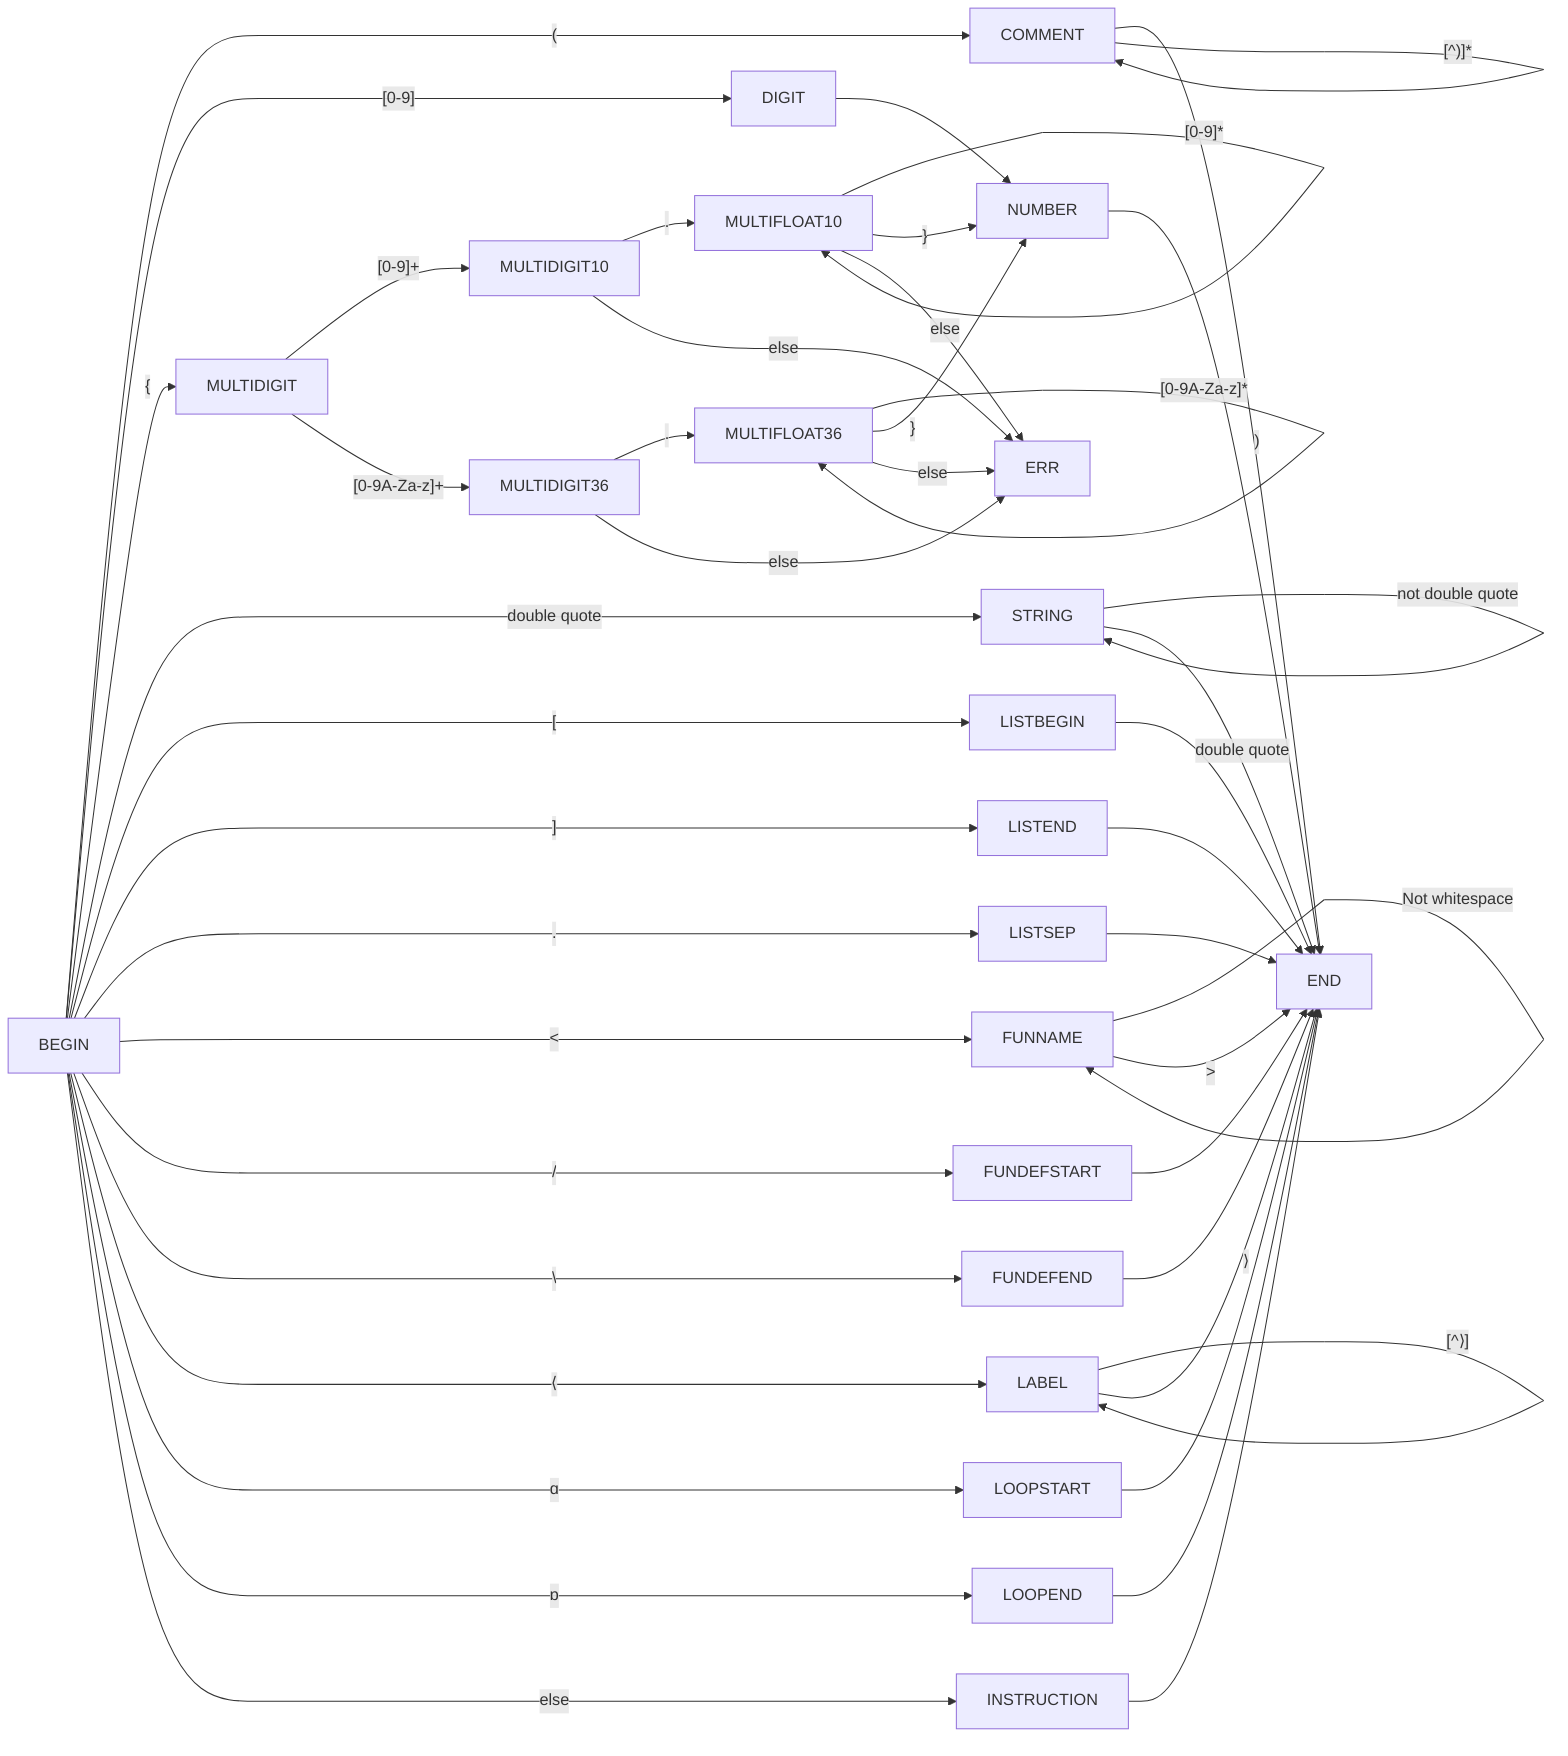 graph LR
    BEGIN -- "(" --> COMMENT -- ")" --> END
    COMMENT -- "[^)]*" --> COMMENT
    %% any number of non-) characters

    %% Numbers
    BEGIN -- "[0-9]" --> DIGIT
    BEGIN -- "{" --> MULTIDIGIT
    DIGIT --> NUMBER
    MULTIDIGIT -- "[0-9]+" --> MULTIDIGIT10
    MULTIDIGIT -- "[0-9A-Za-z]+" --> MULTIDIGIT36
    MULTIDIGIT10 -- "." --> MULTIFLOAT10
    MULTIDIGIT36 -- "." --> MULTIFLOAT36
    MULTIFLOAT10 -- "[0-9]*" --> MULTIFLOAT10
    MULTIFLOAT36 -- "[0-9A-Za-z]*" --> MULTIFLOAT36
    MULTIDIGIT10 -- "else" --> ERR
    MULTIDIGIT36 -- "else" --> ERR
    MULTIFLOAT10 & MULTIFLOAT36 -- "}" --> NUMBER
    MULTIFLOAT10 & MULTIFLOAT36 -- "else" --> ERR
    NUMBER --> END

    %% Strings
    BEGIN -- "double quote" --> STRING
    STRING -- "not double quote" --> STRING
    STRING -- "double quote" --> END

    %% Lists
    BEGIN -- "[" --> LISTBEGIN
    BEGIN -- "]" --> LISTEND
    BEGIN -- "." --> LISTSEP
    LISTBEGIN & LISTEND & LISTSEP --> END

    %% Functions
    BEGIN -- "<" --> FUNNAME
    FUNNAME -- "Not whitespace" --> FUNNAME
    FUNNAME -- ">" --> END
    BEGIN -- "/" --> FUNDEFSTART --> END
    BEGIN -- "\" --> FUNDEFEND --> END

    %% Label Definition
    BEGIN -- "⟨" --> LABEL
    LABEL -- "[^⟩]" --> LABEL
    LABEL -- "⟩" --> END


    %% For-Loop
    BEGIN -- "ɑ" --> LOOPSTART --> END
    BEGIN -- "ɒ" --> LOOPEND --> END

    %% Everything else
    BEGIN -- "else" --> INSTRUCTION --> END